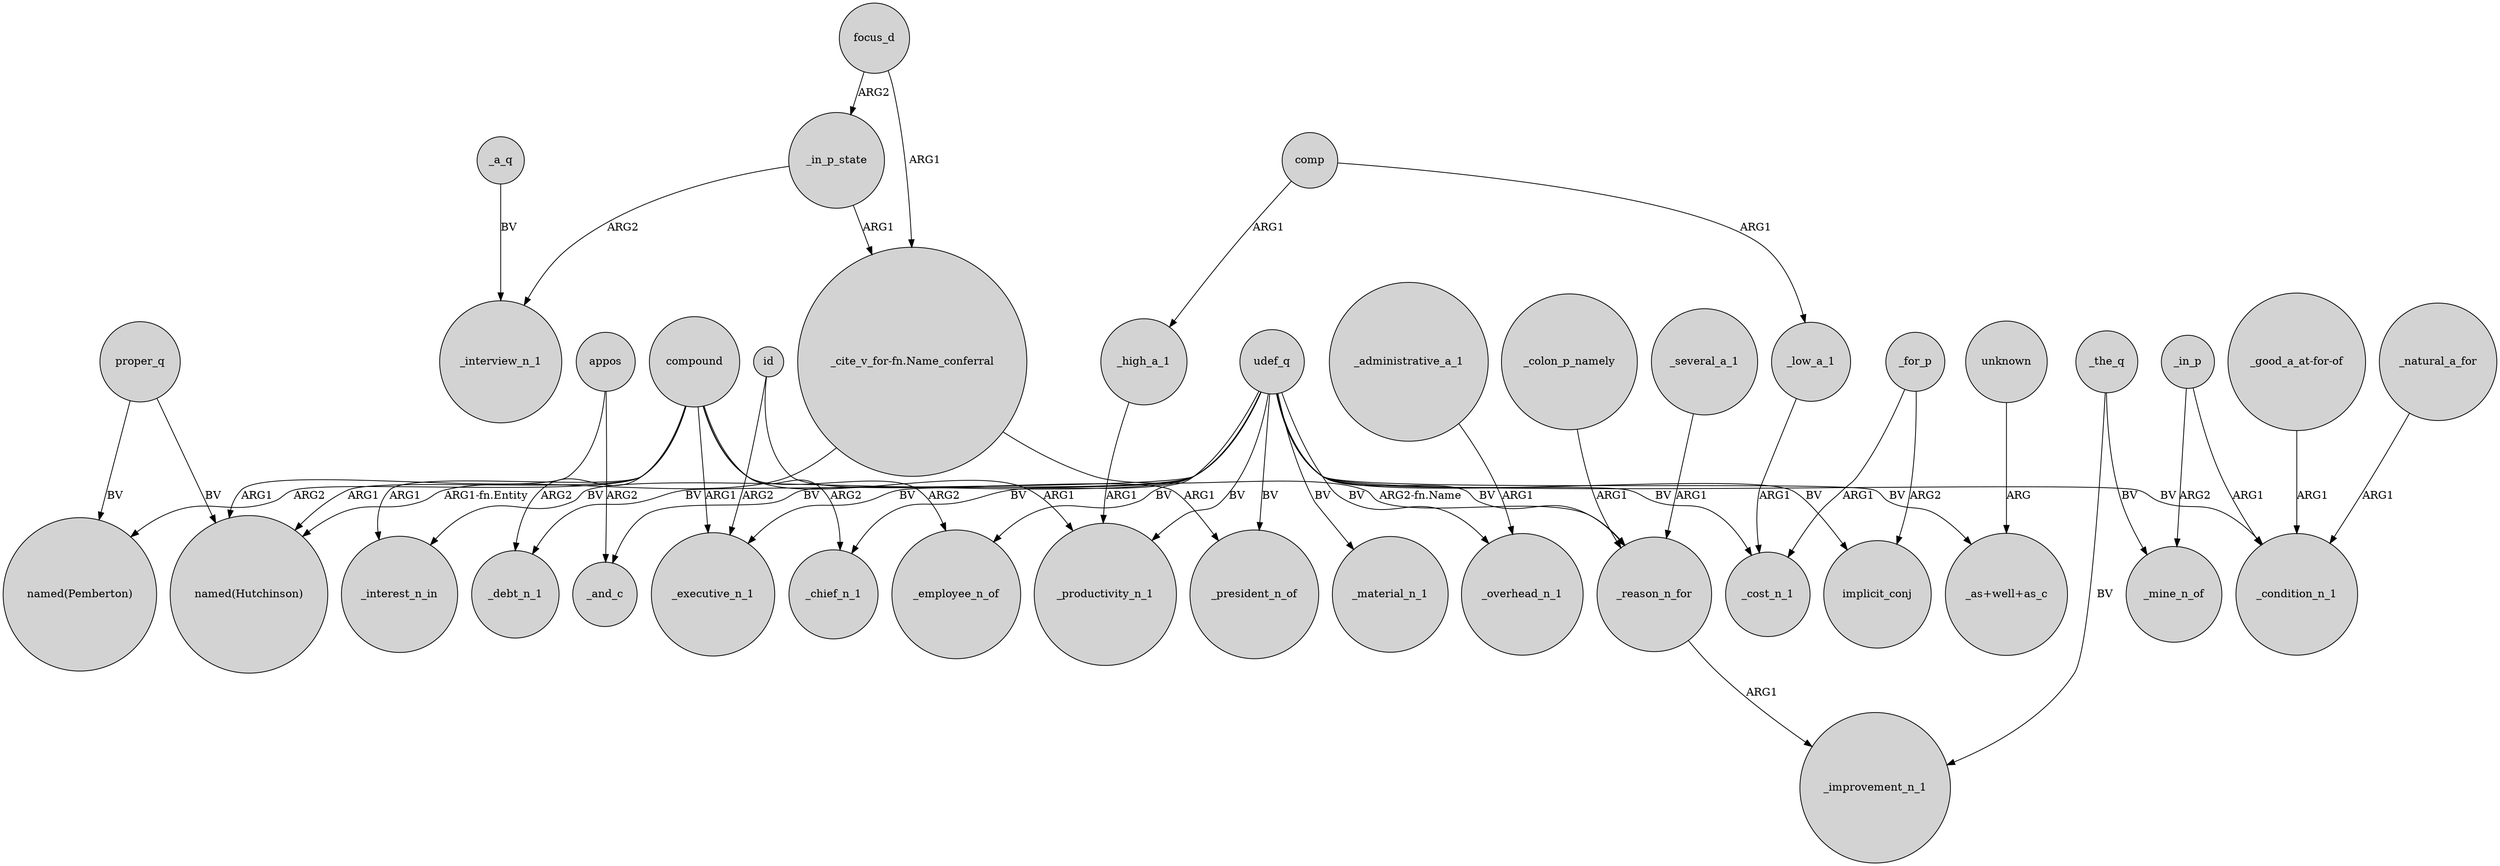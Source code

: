 digraph {
	node [shape=circle style=filled]
	focus_d -> _in_p_state [label=ARG2]
	_in_p_state -> "_cite_v_for-fn.Name_conferral" [label=ARG1]
	compound -> _chief_n_1 [label=ARG2]
	appos -> _and_c [label=ARG2]
	_in_p -> _condition_n_1 [label=ARG1]
	comp -> _low_a_1 [label=ARG1]
	appos -> "named(Hutchinson)" [label=ARG1]
	udef_q -> _material_n_1 [label=BV]
	_in_p -> _mine_n_of [label=ARG2]
	_in_p_state -> _interview_n_1 [label=ARG2]
	id -> _executive_n_1 [label=ARG2]
	udef_q -> _chief_n_1 [label=BV]
	"_cite_v_for-fn.Name_conferral" -> "named(Hutchinson)" [label="ARG1-fn.Entity"]
	compound -> _interest_n_in [label=ARG1]
	_the_q -> _mine_n_of [label=BV]
	udef_q -> _overhead_n_1 [label=BV]
	unknown -> "_as+well+as_c" [label=ARG]
	udef_q -> _and_c [label=BV]
	_administrative_a_1 -> _overhead_n_1 [label=ARG1]
	_for_p -> _cost_n_1 [label=ARG1]
	_reason_n_for -> _improvement_n_1 [label=ARG1]
	_natural_a_for -> _condition_n_1 [label=ARG1]
	compound -> "named(Hutchinson)" [label=ARG1]
	udef_q -> _executive_n_1 [label=BV]
	id -> _president_n_of [label=ARG1]
	_colon_p_namely -> _reason_n_for [label=ARG1]
	udef_q -> _debt_n_1 [label=BV]
	proper_q -> "named(Hutchinson)" [label=BV]
	focus_d -> "_cite_v_for-fn.Name_conferral" [label=ARG1]
	_several_a_1 -> _reason_n_for [label=ARG1]
	udef_q -> _productivity_n_1 [label=BV]
	comp -> _high_a_1 [label=ARG1]
	_high_a_1 -> _productivity_n_1 [label=ARG1]
	udef_q -> _reason_n_for [label=BV]
	compound -> _executive_n_1 [label=ARG1]
	"_cite_v_for-fn.Name_conferral" -> _reason_n_for [label="ARG2-fn.Name"]
	proper_q -> "named(Pemberton)" [label=BV]
	_a_q -> _interview_n_1 [label=BV]
	udef_q -> "_as+well+as_c" [label=BV]
	compound -> _debt_n_1 [label=ARG2]
	udef_q -> _condition_n_1 [label=BV]
	"_good_a_at-for-of" -> _condition_n_1 [label=ARG1]
	udef_q -> _interest_n_in [label=BV]
	_the_q -> _improvement_n_1 [label=BV]
	compound -> _employee_n_of [label=ARG2]
	_for_p -> implicit_conj [label=ARG2]
	udef_q -> _president_n_of [label=BV]
	_low_a_1 -> _cost_n_1 [label=ARG1]
	udef_q -> _employee_n_of [label=BV]
	compound -> _productivity_n_1 [label=ARG1]
	udef_q -> implicit_conj [label=BV]
	compound -> "named(Pemberton)" [label=ARG2]
	udef_q -> _cost_n_1 [label=BV]
}
